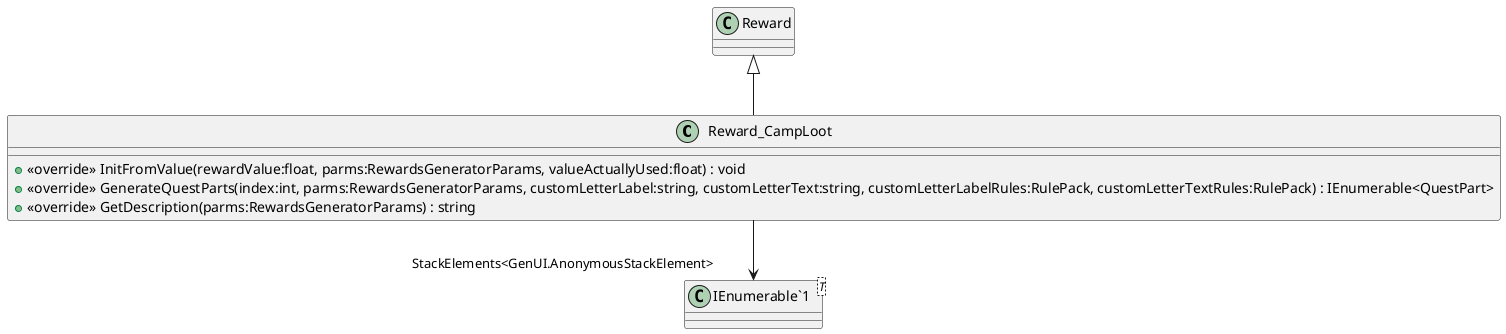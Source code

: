 @startuml
class Reward_CampLoot {
    + <<override>> InitFromValue(rewardValue:float, parms:RewardsGeneratorParams, valueActuallyUsed:float) : void
    + <<override>> GenerateQuestParts(index:int, parms:RewardsGeneratorParams, customLetterLabel:string, customLetterText:string, customLetterLabelRules:RulePack, customLetterTextRules:RulePack) : IEnumerable<QuestPart>
    + <<override>> GetDescription(parms:RewardsGeneratorParams) : string
}
class "IEnumerable`1"<T> {
}
Reward <|-- Reward_CampLoot
Reward_CampLoot --> "StackElements<GenUI.AnonymousStackElement>" "IEnumerable`1"
@enduml
